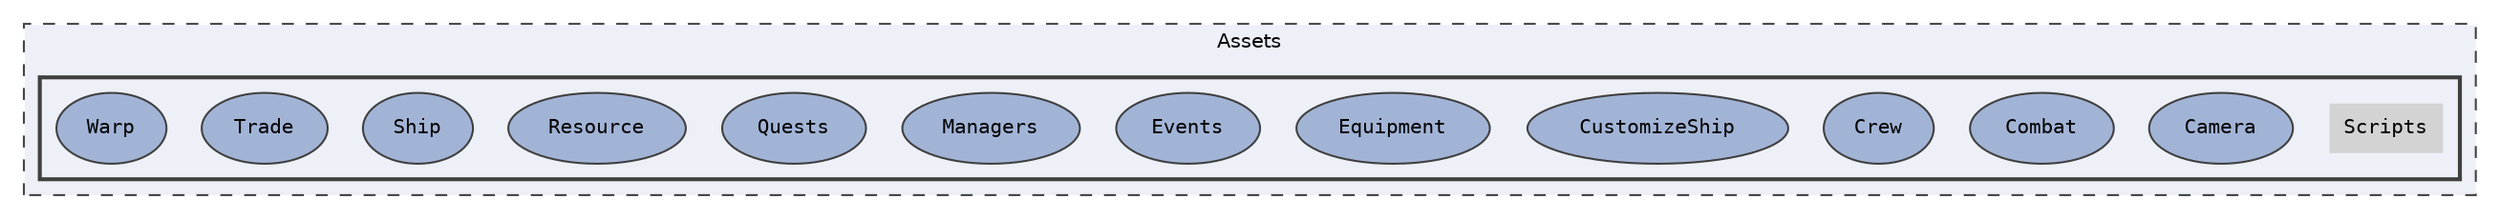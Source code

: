 digraph "Assets/Scripts"
{
 // INTERACTIVE_SVG=YES
 // LATEX_PDF_SIZE
  bgcolor="transparent";
  edge [fontname=Helvetica,fontsize=10,labelfontname=Helvetica,labelfontsize=10];
  node [fontname=Helvetica,fontsize=10,fontname=Consolas fontsize=10 style=filled height=0.2 width=0.4 margin=0.1];
  compound=true
  subgraph clusterdir_84bbf7b3c7f28a5a18725745e1505219 {
    graph [ bgcolor="#edf0f7", pencolor="grey25", label="Assets", fontname=Helvetica,fontsize=10 style="filled,dashed", URL="dir_84bbf7b3c7f28a5a18725745e1505219.html",tooltip=""]
  subgraph clusterdir_f13b41af88cf68434578284aaf699e39 {
    graph [ bgcolor="#edf0f7", pencolor="grey25", label="", fontname=Helvetica,fontsize=10 style="filled,bold", URL="dir_f13b41af88cf68434578284aaf699e39.html",tooltip=""]
    dir_f13b41af88cf68434578284aaf699e39 [shape=plaintext, label="Scripts"];
  dir_0bf270a3dff40e62f0f506b27c955a6e [label="Camera", fillcolor="#a2b4d6", color="grey25", style="filled", URL="dir_0bf270a3dff40e62f0f506b27c955a6e.html",tooltip=""];
  dir_515f02e3cb4ea3bcb443e5e05571f64d [label="Combat", fillcolor="#a2b4d6", color="grey25", style="filled", URL="dir_515f02e3cb4ea3bcb443e5e05571f64d.html",tooltip=""];
  dir_9c1e8d6a300bef10c208a659d211cf91 [label="Crew", fillcolor="#a2b4d6", color="grey25", style="filled", URL="dir_9c1e8d6a300bef10c208a659d211cf91.html",tooltip=""];
  dir_8e996172c69e4f81d4ee4500bbce7e46 [label="CustomizeShip", fillcolor="#a2b4d6", color="grey25", style="filled", URL="dir_8e996172c69e4f81d4ee4500bbce7e46.html",tooltip=""];
  dir_8f7f0723f9292cde39a5449107661821 [label="Equipment", fillcolor="#a2b4d6", color="grey25", style="filled", URL="dir_8f7f0723f9292cde39a5449107661821.html",tooltip=""];
  dir_99157c1579a37a5feb67581f4df7126c [label="Events", fillcolor="#a2b4d6", color="grey25", style="filled", URL="dir_99157c1579a37a5feb67581f4df7126c.html",tooltip=""];
  dir_54917bde386a5ef9e0c3f63ca6b256ef [label="Managers", fillcolor="#a2b4d6", color="grey25", style="filled", URL="dir_54917bde386a5ef9e0c3f63ca6b256ef.html",tooltip=""];
  dir_16c639b8d1661eeebbabf9a02f3daf21 [label="Quests", fillcolor="#a2b4d6", color="grey25", style="filled", URL="dir_16c639b8d1661eeebbabf9a02f3daf21.html",tooltip=""];
  dir_02b738b9c6444d302ca50e606ecb8ee3 [label="Resource", fillcolor="#a2b4d6", color="grey25", style="filled", URL="dir_02b738b9c6444d302ca50e606ecb8ee3.html",tooltip=""];
  dir_d8937bdc0a6431a49912daee23bb6ec4 [label="Ship", fillcolor="#a2b4d6", color="grey25", style="filled", URL="dir_d8937bdc0a6431a49912daee23bb6ec4.html",tooltip=""];
  dir_78b7111da8472a4cccd821b84d9a6e1f [label="Trade", fillcolor="#a2b4d6", color="grey25", style="filled", URL="dir_78b7111da8472a4cccd821b84d9a6e1f.html",tooltip=""];
  dir_62658688a059eee6b14c6de9127a4720 [label="Warp", fillcolor="#a2b4d6", color="grey25", style="filled", URL="dir_62658688a059eee6b14c6de9127a4720.html",tooltip=""];
  }
  }
}
